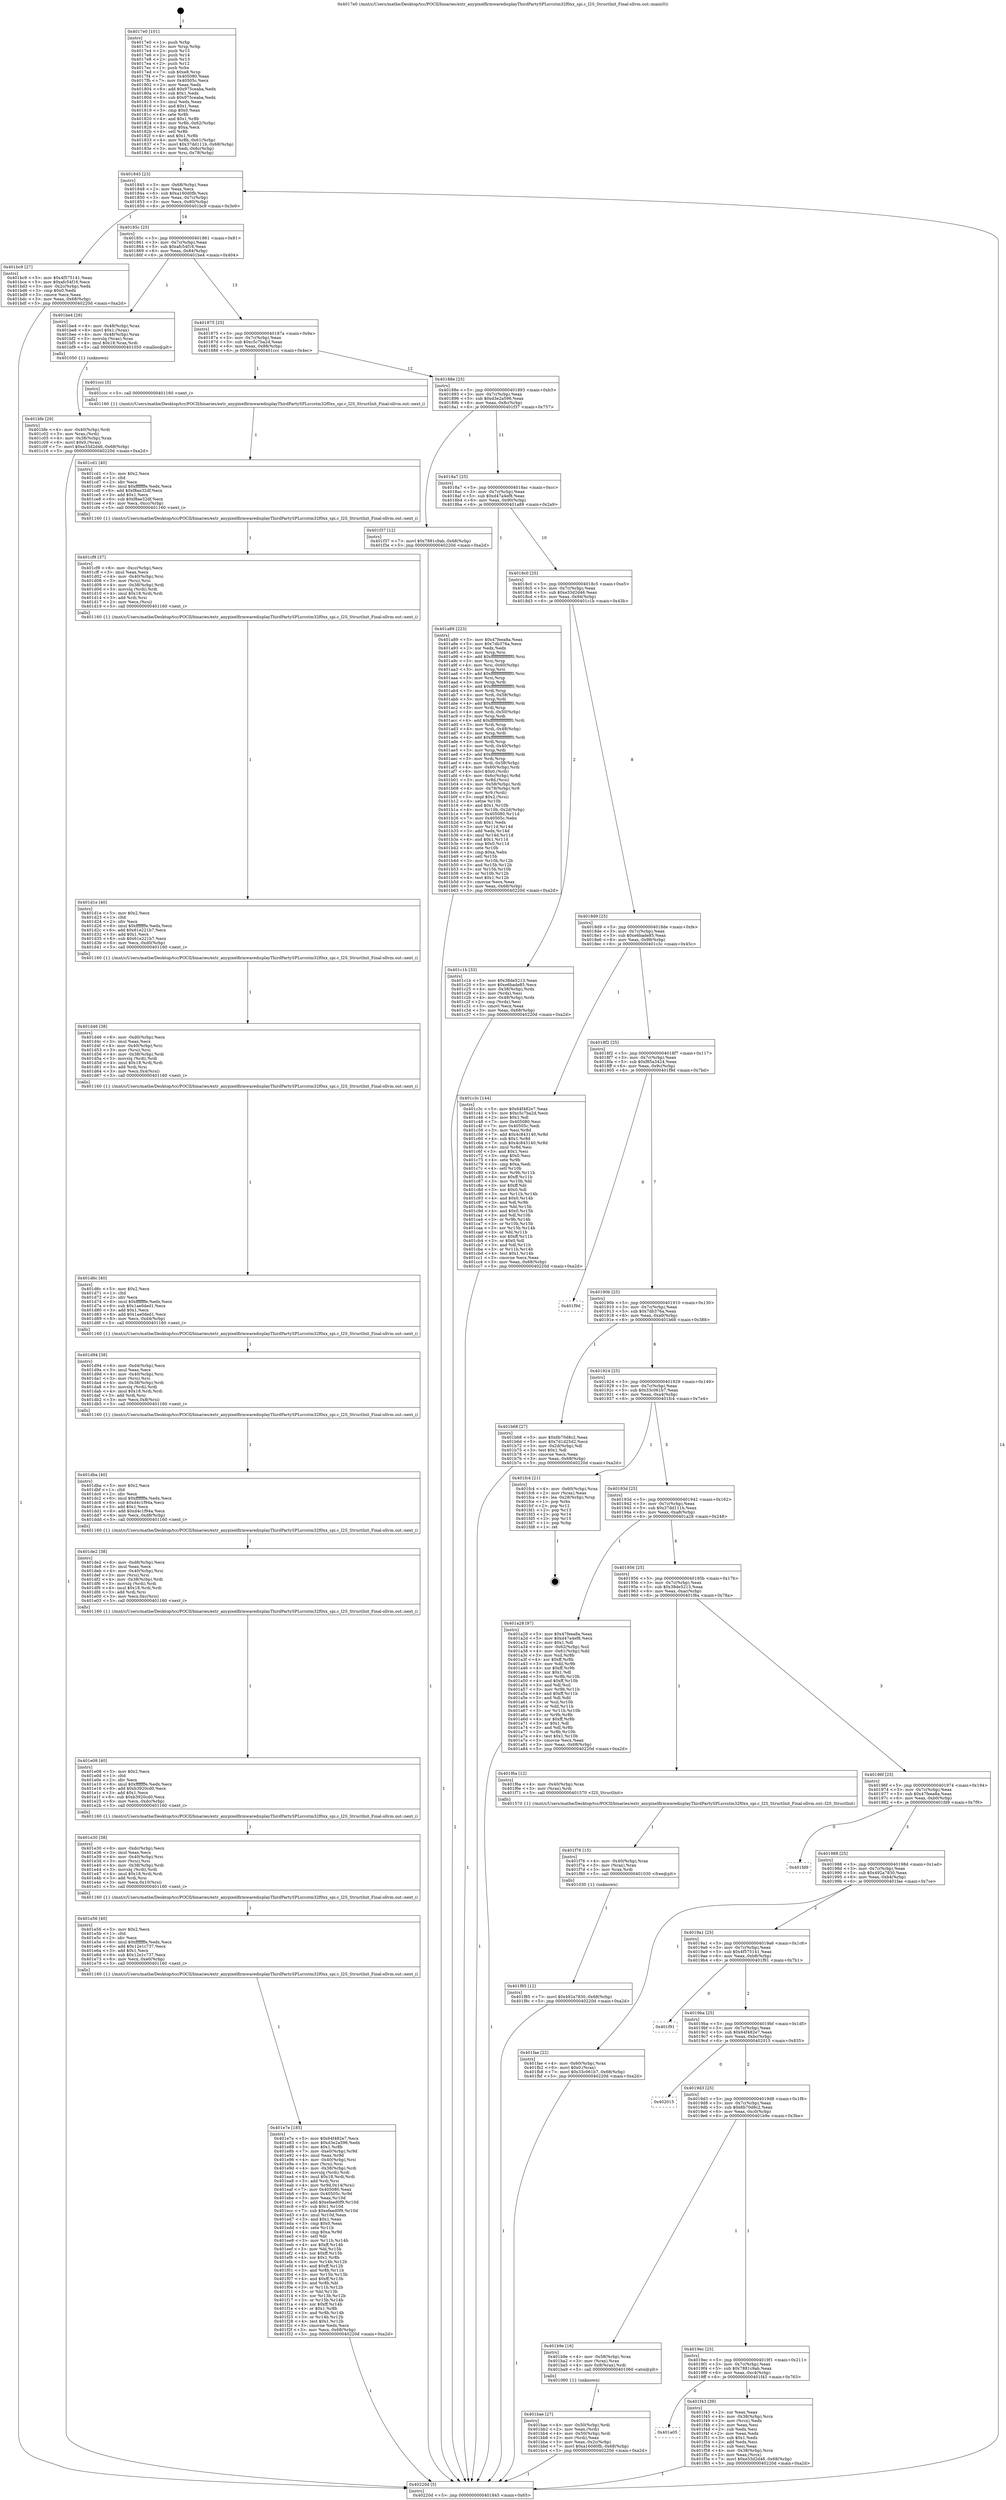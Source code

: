 digraph "0x4017e0" {
  label = "0x4017e0 (/mnt/c/Users/mathe/Desktop/tcc/POCII/binaries/extr_anypixelfirmwaredisplayThirdPartySPLsrcstm32f0xx_spi.c_I2S_StructInit_Final-ollvm.out::main(0))"
  labelloc = "t"
  node[shape=record]

  Entry [label="",width=0.3,height=0.3,shape=circle,fillcolor=black,style=filled]
  "0x401845" [label="{
     0x401845 [23]\l
     | [instrs]\l
     &nbsp;&nbsp;0x401845 \<+3\>: mov -0x68(%rbp),%eax\l
     &nbsp;&nbsp;0x401848 \<+2\>: mov %eax,%ecx\l
     &nbsp;&nbsp;0x40184a \<+6\>: sub $0xa160d0fb,%ecx\l
     &nbsp;&nbsp;0x401850 \<+3\>: mov %eax,-0x7c(%rbp)\l
     &nbsp;&nbsp;0x401853 \<+3\>: mov %ecx,-0x80(%rbp)\l
     &nbsp;&nbsp;0x401856 \<+6\>: je 0000000000401bc9 \<main+0x3e9\>\l
  }"]
  "0x401bc9" [label="{
     0x401bc9 [27]\l
     | [instrs]\l
     &nbsp;&nbsp;0x401bc9 \<+5\>: mov $0x4f575141,%eax\l
     &nbsp;&nbsp;0x401bce \<+5\>: mov $0xafc54f16,%ecx\l
     &nbsp;&nbsp;0x401bd3 \<+3\>: mov -0x2c(%rbp),%edx\l
     &nbsp;&nbsp;0x401bd6 \<+3\>: cmp $0x0,%edx\l
     &nbsp;&nbsp;0x401bd9 \<+3\>: cmove %ecx,%eax\l
     &nbsp;&nbsp;0x401bdc \<+3\>: mov %eax,-0x68(%rbp)\l
     &nbsp;&nbsp;0x401bdf \<+5\>: jmp 000000000040220d \<main+0xa2d\>\l
  }"]
  "0x40185c" [label="{
     0x40185c [25]\l
     | [instrs]\l
     &nbsp;&nbsp;0x40185c \<+5\>: jmp 0000000000401861 \<main+0x81\>\l
     &nbsp;&nbsp;0x401861 \<+3\>: mov -0x7c(%rbp),%eax\l
     &nbsp;&nbsp;0x401864 \<+5\>: sub $0xafc54f16,%eax\l
     &nbsp;&nbsp;0x401869 \<+6\>: mov %eax,-0x84(%rbp)\l
     &nbsp;&nbsp;0x40186f \<+6\>: je 0000000000401be4 \<main+0x404\>\l
  }"]
  Exit [label="",width=0.3,height=0.3,shape=circle,fillcolor=black,style=filled,peripheries=2]
  "0x401be4" [label="{
     0x401be4 [26]\l
     | [instrs]\l
     &nbsp;&nbsp;0x401be4 \<+4\>: mov -0x48(%rbp),%rax\l
     &nbsp;&nbsp;0x401be8 \<+6\>: movl $0x1,(%rax)\l
     &nbsp;&nbsp;0x401bee \<+4\>: mov -0x48(%rbp),%rax\l
     &nbsp;&nbsp;0x401bf2 \<+3\>: movslq (%rax),%rax\l
     &nbsp;&nbsp;0x401bf5 \<+4\>: imul $0x18,%rax,%rdi\l
     &nbsp;&nbsp;0x401bf9 \<+5\>: call 0000000000401050 \<malloc@plt\>\l
     | [calls]\l
     &nbsp;&nbsp;0x401050 \{1\} (unknown)\l
  }"]
  "0x401875" [label="{
     0x401875 [25]\l
     | [instrs]\l
     &nbsp;&nbsp;0x401875 \<+5\>: jmp 000000000040187a \<main+0x9a\>\l
     &nbsp;&nbsp;0x40187a \<+3\>: mov -0x7c(%rbp),%eax\l
     &nbsp;&nbsp;0x40187d \<+5\>: sub $0xc5c7ba2d,%eax\l
     &nbsp;&nbsp;0x401882 \<+6\>: mov %eax,-0x88(%rbp)\l
     &nbsp;&nbsp;0x401888 \<+6\>: je 0000000000401ccc \<main+0x4ec\>\l
  }"]
  "0x401f85" [label="{
     0x401f85 [12]\l
     | [instrs]\l
     &nbsp;&nbsp;0x401f85 \<+7\>: movl $0x492a7830,-0x68(%rbp)\l
     &nbsp;&nbsp;0x401f8c \<+5\>: jmp 000000000040220d \<main+0xa2d\>\l
  }"]
  "0x401ccc" [label="{
     0x401ccc [5]\l
     | [instrs]\l
     &nbsp;&nbsp;0x401ccc \<+5\>: call 0000000000401160 \<next_i\>\l
     | [calls]\l
     &nbsp;&nbsp;0x401160 \{1\} (/mnt/c/Users/mathe/Desktop/tcc/POCII/binaries/extr_anypixelfirmwaredisplayThirdPartySPLsrcstm32f0xx_spi.c_I2S_StructInit_Final-ollvm.out::next_i)\l
  }"]
  "0x40188e" [label="{
     0x40188e [25]\l
     | [instrs]\l
     &nbsp;&nbsp;0x40188e \<+5\>: jmp 0000000000401893 \<main+0xb3\>\l
     &nbsp;&nbsp;0x401893 \<+3\>: mov -0x7c(%rbp),%eax\l
     &nbsp;&nbsp;0x401896 \<+5\>: sub $0xd3e2a596,%eax\l
     &nbsp;&nbsp;0x40189b \<+6\>: mov %eax,-0x8c(%rbp)\l
     &nbsp;&nbsp;0x4018a1 \<+6\>: je 0000000000401f37 \<main+0x757\>\l
  }"]
  "0x401f76" [label="{
     0x401f76 [15]\l
     | [instrs]\l
     &nbsp;&nbsp;0x401f76 \<+4\>: mov -0x40(%rbp),%rax\l
     &nbsp;&nbsp;0x401f7a \<+3\>: mov (%rax),%rax\l
     &nbsp;&nbsp;0x401f7d \<+3\>: mov %rax,%rdi\l
     &nbsp;&nbsp;0x401f80 \<+5\>: call 0000000000401030 \<free@plt\>\l
     | [calls]\l
     &nbsp;&nbsp;0x401030 \{1\} (unknown)\l
  }"]
  "0x401f37" [label="{
     0x401f37 [12]\l
     | [instrs]\l
     &nbsp;&nbsp;0x401f37 \<+7\>: movl $0x7881c9ab,-0x68(%rbp)\l
     &nbsp;&nbsp;0x401f3e \<+5\>: jmp 000000000040220d \<main+0xa2d\>\l
  }"]
  "0x4018a7" [label="{
     0x4018a7 [25]\l
     | [instrs]\l
     &nbsp;&nbsp;0x4018a7 \<+5\>: jmp 00000000004018ac \<main+0xcc\>\l
     &nbsp;&nbsp;0x4018ac \<+3\>: mov -0x7c(%rbp),%eax\l
     &nbsp;&nbsp;0x4018af \<+5\>: sub $0xd47a4ef8,%eax\l
     &nbsp;&nbsp;0x4018b4 \<+6\>: mov %eax,-0x90(%rbp)\l
     &nbsp;&nbsp;0x4018ba \<+6\>: je 0000000000401a89 \<main+0x2a9\>\l
  }"]
  "0x401a05" [label="{
     0x401a05\l
  }", style=dashed]
  "0x401a89" [label="{
     0x401a89 [223]\l
     | [instrs]\l
     &nbsp;&nbsp;0x401a89 \<+5\>: mov $0x47feea8a,%eax\l
     &nbsp;&nbsp;0x401a8e \<+5\>: mov $0x7db376a,%ecx\l
     &nbsp;&nbsp;0x401a93 \<+2\>: xor %edx,%edx\l
     &nbsp;&nbsp;0x401a95 \<+3\>: mov %rsp,%rsi\l
     &nbsp;&nbsp;0x401a98 \<+4\>: add $0xfffffffffffffff0,%rsi\l
     &nbsp;&nbsp;0x401a9c \<+3\>: mov %rsi,%rsp\l
     &nbsp;&nbsp;0x401a9f \<+4\>: mov %rsi,-0x60(%rbp)\l
     &nbsp;&nbsp;0x401aa3 \<+3\>: mov %rsp,%rsi\l
     &nbsp;&nbsp;0x401aa6 \<+4\>: add $0xfffffffffffffff0,%rsi\l
     &nbsp;&nbsp;0x401aaa \<+3\>: mov %rsi,%rsp\l
     &nbsp;&nbsp;0x401aad \<+3\>: mov %rsp,%rdi\l
     &nbsp;&nbsp;0x401ab0 \<+4\>: add $0xfffffffffffffff0,%rdi\l
     &nbsp;&nbsp;0x401ab4 \<+3\>: mov %rdi,%rsp\l
     &nbsp;&nbsp;0x401ab7 \<+4\>: mov %rdi,-0x58(%rbp)\l
     &nbsp;&nbsp;0x401abb \<+3\>: mov %rsp,%rdi\l
     &nbsp;&nbsp;0x401abe \<+4\>: add $0xfffffffffffffff0,%rdi\l
     &nbsp;&nbsp;0x401ac2 \<+3\>: mov %rdi,%rsp\l
     &nbsp;&nbsp;0x401ac5 \<+4\>: mov %rdi,-0x50(%rbp)\l
     &nbsp;&nbsp;0x401ac9 \<+3\>: mov %rsp,%rdi\l
     &nbsp;&nbsp;0x401acc \<+4\>: add $0xfffffffffffffff0,%rdi\l
     &nbsp;&nbsp;0x401ad0 \<+3\>: mov %rdi,%rsp\l
     &nbsp;&nbsp;0x401ad3 \<+4\>: mov %rdi,-0x48(%rbp)\l
     &nbsp;&nbsp;0x401ad7 \<+3\>: mov %rsp,%rdi\l
     &nbsp;&nbsp;0x401ada \<+4\>: add $0xfffffffffffffff0,%rdi\l
     &nbsp;&nbsp;0x401ade \<+3\>: mov %rdi,%rsp\l
     &nbsp;&nbsp;0x401ae1 \<+4\>: mov %rdi,-0x40(%rbp)\l
     &nbsp;&nbsp;0x401ae5 \<+3\>: mov %rsp,%rdi\l
     &nbsp;&nbsp;0x401ae8 \<+4\>: add $0xfffffffffffffff0,%rdi\l
     &nbsp;&nbsp;0x401aec \<+3\>: mov %rdi,%rsp\l
     &nbsp;&nbsp;0x401aef \<+4\>: mov %rdi,-0x38(%rbp)\l
     &nbsp;&nbsp;0x401af3 \<+4\>: mov -0x60(%rbp),%rdi\l
     &nbsp;&nbsp;0x401af7 \<+6\>: movl $0x0,(%rdi)\l
     &nbsp;&nbsp;0x401afd \<+4\>: mov -0x6c(%rbp),%r8d\l
     &nbsp;&nbsp;0x401b01 \<+3\>: mov %r8d,(%rsi)\l
     &nbsp;&nbsp;0x401b04 \<+4\>: mov -0x58(%rbp),%rdi\l
     &nbsp;&nbsp;0x401b08 \<+4\>: mov -0x78(%rbp),%r9\l
     &nbsp;&nbsp;0x401b0c \<+3\>: mov %r9,(%rdi)\l
     &nbsp;&nbsp;0x401b0f \<+3\>: cmpl $0x2,(%rsi)\l
     &nbsp;&nbsp;0x401b12 \<+4\>: setne %r10b\l
     &nbsp;&nbsp;0x401b16 \<+4\>: and $0x1,%r10b\l
     &nbsp;&nbsp;0x401b1a \<+4\>: mov %r10b,-0x2d(%rbp)\l
     &nbsp;&nbsp;0x401b1e \<+8\>: mov 0x405080,%r11d\l
     &nbsp;&nbsp;0x401b26 \<+7\>: mov 0x40505c,%ebx\l
     &nbsp;&nbsp;0x401b2d \<+3\>: sub $0x1,%edx\l
     &nbsp;&nbsp;0x401b30 \<+3\>: mov %r11d,%r14d\l
     &nbsp;&nbsp;0x401b33 \<+3\>: add %edx,%r14d\l
     &nbsp;&nbsp;0x401b36 \<+4\>: imul %r14d,%r11d\l
     &nbsp;&nbsp;0x401b3a \<+4\>: and $0x1,%r11d\l
     &nbsp;&nbsp;0x401b3e \<+4\>: cmp $0x0,%r11d\l
     &nbsp;&nbsp;0x401b42 \<+4\>: sete %r10b\l
     &nbsp;&nbsp;0x401b46 \<+3\>: cmp $0xa,%ebx\l
     &nbsp;&nbsp;0x401b49 \<+4\>: setl %r15b\l
     &nbsp;&nbsp;0x401b4d \<+3\>: mov %r10b,%r12b\l
     &nbsp;&nbsp;0x401b50 \<+3\>: and %r15b,%r12b\l
     &nbsp;&nbsp;0x401b53 \<+3\>: xor %r15b,%r10b\l
     &nbsp;&nbsp;0x401b56 \<+3\>: or %r10b,%r12b\l
     &nbsp;&nbsp;0x401b59 \<+4\>: test $0x1,%r12b\l
     &nbsp;&nbsp;0x401b5d \<+3\>: cmovne %ecx,%eax\l
     &nbsp;&nbsp;0x401b60 \<+3\>: mov %eax,-0x68(%rbp)\l
     &nbsp;&nbsp;0x401b63 \<+5\>: jmp 000000000040220d \<main+0xa2d\>\l
  }"]
  "0x4018c0" [label="{
     0x4018c0 [25]\l
     | [instrs]\l
     &nbsp;&nbsp;0x4018c0 \<+5\>: jmp 00000000004018c5 \<main+0xe5\>\l
     &nbsp;&nbsp;0x4018c5 \<+3\>: mov -0x7c(%rbp),%eax\l
     &nbsp;&nbsp;0x4018c8 \<+5\>: sub $0xe33d2d46,%eax\l
     &nbsp;&nbsp;0x4018cd \<+6\>: mov %eax,-0x94(%rbp)\l
     &nbsp;&nbsp;0x4018d3 \<+6\>: je 0000000000401c1b \<main+0x43b\>\l
  }"]
  "0x401f43" [label="{
     0x401f43 [39]\l
     | [instrs]\l
     &nbsp;&nbsp;0x401f43 \<+2\>: xor %eax,%eax\l
     &nbsp;&nbsp;0x401f45 \<+4\>: mov -0x38(%rbp),%rcx\l
     &nbsp;&nbsp;0x401f49 \<+2\>: mov (%rcx),%edx\l
     &nbsp;&nbsp;0x401f4b \<+2\>: mov %eax,%esi\l
     &nbsp;&nbsp;0x401f4d \<+2\>: sub %edx,%esi\l
     &nbsp;&nbsp;0x401f4f \<+2\>: mov %eax,%edx\l
     &nbsp;&nbsp;0x401f51 \<+3\>: sub $0x1,%edx\l
     &nbsp;&nbsp;0x401f54 \<+2\>: add %edx,%esi\l
     &nbsp;&nbsp;0x401f56 \<+2\>: sub %esi,%eax\l
     &nbsp;&nbsp;0x401f58 \<+4\>: mov -0x38(%rbp),%rcx\l
     &nbsp;&nbsp;0x401f5c \<+2\>: mov %eax,(%rcx)\l
     &nbsp;&nbsp;0x401f5e \<+7\>: movl $0xe33d2d46,-0x68(%rbp)\l
     &nbsp;&nbsp;0x401f65 \<+5\>: jmp 000000000040220d \<main+0xa2d\>\l
  }"]
  "0x401c1b" [label="{
     0x401c1b [33]\l
     | [instrs]\l
     &nbsp;&nbsp;0x401c1b \<+5\>: mov $0x38de5213,%eax\l
     &nbsp;&nbsp;0x401c20 \<+5\>: mov $0xe6bade85,%ecx\l
     &nbsp;&nbsp;0x401c25 \<+4\>: mov -0x38(%rbp),%rdx\l
     &nbsp;&nbsp;0x401c29 \<+2\>: mov (%rdx),%esi\l
     &nbsp;&nbsp;0x401c2b \<+4\>: mov -0x48(%rbp),%rdx\l
     &nbsp;&nbsp;0x401c2f \<+2\>: cmp (%rdx),%esi\l
     &nbsp;&nbsp;0x401c31 \<+3\>: cmovl %ecx,%eax\l
     &nbsp;&nbsp;0x401c34 \<+3\>: mov %eax,-0x68(%rbp)\l
     &nbsp;&nbsp;0x401c37 \<+5\>: jmp 000000000040220d \<main+0xa2d\>\l
  }"]
  "0x4018d9" [label="{
     0x4018d9 [25]\l
     | [instrs]\l
     &nbsp;&nbsp;0x4018d9 \<+5\>: jmp 00000000004018de \<main+0xfe\>\l
     &nbsp;&nbsp;0x4018de \<+3\>: mov -0x7c(%rbp),%eax\l
     &nbsp;&nbsp;0x4018e1 \<+5\>: sub $0xe6bade85,%eax\l
     &nbsp;&nbsp;0x4018e6 \<+6\>: mov %eax,-0x98(%rbp)\l
     &nbsp;&nbsp;0x4018ec \<+6\>: je 0000000000401c3c \<main+0x45c\>\l
  }"]
  "0x401e7e" [label="{
     0x401e7e [185]\l
     | [instrs]\l
     &nbsp;&nbsp;0x401e7e \<+5\>: mov $0x64f482e7,%ecx\l
     &nbsp;&nbsp;0x401e83 \<+5\>: mov $0xd3e2a596,%edx\l
     &nbsp;&nbsp;0x401e88 \<+3\>: mov $0x1,%r8b\l
     &nbsp;&nbsp;0x401e8b \<+7\>: mov -0xe0(%rbp),%r9d\l
     &nbsp;&nbsp;0x401e92 \<+4\>: imul %eax,%r9d\l
     &nbsp;&nbsp;0x401e96 \<+4\>: mov -0x40(%rbp),%rsi\l
     &nbsp;&nbsp;0x401e9a \<+3\>: mov (%rsi),%rsi\l
     &nbsp;&nbsp;0x401e9d \<+4\>: mov -0x38(%rbp),%rdi\l
     &nbsp;&nbsp;0x401ea1 \<+3\>: movslq (%rdi),%rdi\l
     &nbsp;&nbsp;0x401ea4 \<+4\>: imul $0x18,%rdi,%rdi\l
     &nbsp;&nbsp;0x401ea8 \<+3\>: add %rdi,%rsi\l
     &nbsp;&nbsp;0x401eab \<+4\>: mov %r9d,0x14(%rsi)\l
     &nbsp;&nbsp;0x401eaf \<+7\>: mov 0x405080,%eax\l
     &nbsp;&nbsp;0x401eb6 \<+8\>: mov 0x40505c,%r9d\l
     &nbsp;&nbsp;0x401ebe \<+3\>: mov %eax,%r10d\l
     &nbsp;&nbsp;0x401ec1 \<+7\>: add $0xefaed0f9,%r10d\l
     &nbsp;&nbsp;0x401ec8 \<+4\>: sub $0x1,%r10d\l
     &nbsp;&nbsp;0x401ecc \<+7\>: sub $0xefaed0f9,%r10d\l
     &nbsp;&nbsp;0x401ed3 \<+4\>: imul %r10d,%eax\l
     &nbsp;&nbsp;0x401ed7 \<+3\>: and $0x1,%eax\l
     &nbsp;&nbsp;0x401eda \<+3\>: cmp $0x0,%eax\l
     &nbsp;&nbsp;0x401edd \<+4\>: sete %r11b\l
     &nbsp;&nbsp;0x401ee1 \<+4\>: cmp $0xa,%r9d\l
     &nbsp;&nbsp;0x401ee5 \<+3\>: setl %bl\l
     &nbsp;&nbsp;0x401ee8 \<+3\>: mov %r11b,%r14b\l
     &nbsp;&nbsp;0x401eeb \<+4\>: xor $0xff,%r14b\l
     &nbsp;&nbsp;0x401eef \<+3\>: mov %bl,%r15b\l
     &nbsp;&nbsp;0x401ef2 \<+4\>: xor $0xff,%r15b\l
     &nbsp;&nbsp;0x401ef6 \<+4\>: xor $0x1,%r8b\l
     &nbsp;&nbsp;0x401efa \<+3\>: mov %r14b,%r12b\l
     &nbsp;&nbsp;0x401efd \<+4\>: and $0xff,%r12b\l
     &nbsp;&nbsp;0x401f01 \<+3\>: and %r8b,%r11b\l
     &nbsp;&nbsp;0x401f04 \<+3\>: mov %r15b,%r13b\l
     &nbsp;&nbsp;0x401f07 \<+4\>: and $0xff,%r13b\l
     &nbsp;&nbsp;0x401f0b \<+3\>: and %r8b,%bl\l
     &nbsp;&nbsp;0x401f0e \<+3\>: or %r11b,%r12b\l
     &nbsp;&nbsp;0x401f11 \<+3\>: or %bl,%r13b\l
     &nbsp;&nbsp;0x401f14 \<+3\>: xor %r13b,%r12b\l
     &nbsp;&nbsp;0x401f17 \<+3\>: or %r15b,%r14b\l
     &nbsp;&nbsp;0x401f1a \<+4\>: xor $0xff,%r14b\l
     &nbsp;&nbsp;0x401f1e \<+4\>: or $0x1,%r8b\l
     &nbsp;&nbsp;0x401f22 \<+3\>: and %r8b,%r14b\l
     &nbsp;&nbsp;0x401f25 \<+3\>: or %r14b,%r12b\l
     &nbsp;&nbsp;0x401f28 \<+4\>: test $0x1,%r12b\l
     &nbsp;&nbsp;0x401f2c \<+3\>: cmovne %edx,%ecx\l
     &nbsp;&nbsp;0x401f2f \<+3\>: mov %ecx,-0x68(%rbp)\l
     &nbsp;&nbsp;0x401f32 \<+5\>: jmp 000000000040220d \<main+0xa2d\>\l
  }"]
  "0x401c3c" [label="{
     0x401c3c [144]\l
     | [instrs]\l
     &nbsp;&nbsp;0x401c3c \<+5\>: mov $0x64f482e7,%eax\l
     &nbsp;&nbsp;0x401c41 \<+5\>: mov $0xc5c7ba2d,%ecx\l
     &nbsp;&nbsp;0x401c46 \<+2\>: mov $0x1,%dl\l
     &nbsp;&nbsp;0x401c48 \<+7\>: mov 0x405080,%esi\l
     &nbsp;&nbsp;0x401c4f \<+7\>: mov 0x40505c,%edi\l
     &nbsp;&nbsp;0x401c56 \<+3\>: mov %esi,%r8d\l
     &nbsp;&nbsp;0x401c59 \<+7\>: add $0x4c843140,%r8d\l
     &nbsp;&nbsp;0x401c60 \<+4\>: sub $0x1,%r8d\l
     &nbsp;&nbsp;0x401c64 \<+7\>: sub $0x4c843140,%r8d\l
     &nbsp;&nbsp;0x401c6b \<+4\>: imul %r8d,%esi\l
     &nbsp;&nbsp;0x401c6f \<+3\>: and $0x1,%esi\l
     &nbsp;&nbsp;0x401c72 \<+3\>: cmp $0x0,%esi\l
     &nbsp;&nbsp;0x401c75 \<+4\>: sete %r9b\l
     &nbsp;&nbsp;0x401c79 \<+3\>: cmp $0xa,%edi\l
     &nbsp;&nbsp;0x401c7c \<+4\>: setl %r10b\l
     &nbsp;&nbsp;0x401c80 \<+3\>: mov %r9b,%r11b\l
     &nbsp;&nbsp;0x401c83 \<+4\>: xor $0xff,%r11b\l
     &nbsp;&nbsp;0x401c87 \<+3\>: mov %r10b,%bl\l
     &nbsp;&nbsp;0x401c8a \<+3\>: xor $0xff,%bl\l
     &nbsp;&nbsp;0x401c8d \<+3\>: xor $0x0,%dl\l
     &nbsp;&nbsp;0x401c90 \<+3\>: mov %r11b,%r14b\l
     &nbsp;&nbsp;0x401c93 \<+4\>: and $0x0,%r14b\l
     &nbsp;&nbsp;0x401c97 \<+3\>: and %dl,%r9b\l
     &nbsp;&nbsp;0x401c9a \<+3\>: mov %bl,%r15b\l
     &nbsp;&nbsp;0x401c9d \<+4\>: and $0x0,%r15b\l
     &nbsp;&nbsp;0x401ca1 \<+3\>: and %dl,%r10b\l
     &nbsp;&nbsp;0x401ca4 \<+3\>: or %r9b,%r14b\l
     &nbsp;&nbsp;0x401ca7 \<+3\>: or %r10b,%r15b\l
     &nbsp;&nbsp;0x401caa \<+3\>: xor %r15b,%r14b\l
     &nbsp;&nbsp;0x401cad \<+3\>: or %bl,%r11b\l
     &nbsp;&nbsp;0x401cb0 \<+4\>: xor $0xff,%r11b\l
     &nbsp;&nbsp;0x401cb4 \<+3\>: or $0x0,%dl\l
     &nbsp;&nbsp;0x401cb7 \<+3\>: and %dl,%r11b\l
     &nbsp;&nbsp;0x401cba \<+3\>: or %r11b,%r14b\l
     &nbsp;&nbsp;0x401cbd \<+4\>: test $0x1,%r14b\l
     &nbsp;&nbsp;0x401cc1 \<+3\>: cmovne %ecx,%eax\l
     &nbsp;&nbsp;0x401cc4 \<+3\>: mov %eax,-0x68(%rbp)\l
     &nbsp;&nbsp;0x401cc7 \<+5\>: jmp 000000000040220d \<main+0xa2d\>\l
  }"]
  "0x4018f2" [label="{
     0x4018f2 [25]\l
     | [instrs]\l
     &nbsp;&nbsp;0x4018f2 \<+5\>: jmp 00000000004018f7 \<main+0x117\>\l
     &nbsp;&nbsp;0x4018f7 \<+3\>: mov -0x7c(%rbp),%eax\l
     &nbsp;&nbsp;0x4018fa \<+5\>: sub $0xf85a3424,%eax\l
     &nbsp;&nbsp;0x4018ff \<+6\>: mov %eax,-0x9c(%rbp)\l
     &nbsp;&nbsp;0x401905 \<+6\>: je 0000000000401f9d \<main+0x7bd\>\l
  }"]
  "0x401e56" [label="{
     0x401e56 [40]\l
     | [instrs]\l
     &nbsp;&nbsp;0x401e56 \<+5\>: mov $0x2,%ecx\l
     &nbsp;&nbsp;0x401e5b \<+1\>: cltd\l
     &nbsp;&nbsp;0x401e5c \<+2\>: idiv %ecx\l
     &nbsp;&nbsp;0x401e5e \<+6\>: imul $0xfffffffe,%edx,%ecx\l
     &nbsp;&nbsp;0x401e64 \<+6\>: add $0x12e1c737,%ecx\l
     &nbsp;&nbsp;0x401e6a \<+3\>: add $0x1,%ecx\l
     &nbsp;&nbsp;0x401e6d \<+6\>: sub $0x12e1c737,%ecx\l
     &nbsp;&nbsp;0x401e73 \<+6\>: mov %ecx,-0xe0(%rbp)\l
     &nbsp;&nbsp;0x401e79 \<+5\>: call 0000000000401160 \<next_i\>\l
     | [calls]\l
     &nbsp;&nbsp;0x401160 \{1\} (/mnt/c/Users/mathe/Desktop/tcc/POCII/binaries/extr_anypixelfirmwaredisplayThirdPartySPLsrcstm32f0xx_spi.c_I2S_StructInit_Final-ollvm.out::next_i)\l
  }"]
  "0x401f9d" [label="{
     0x401f9d\l
  }", style=dashed]
  "0x40190b" [label="{
     0x40190b [25]\l
     | [instrs]\l
     &nbsp;&nbsp;0x40190b \<+5\>: jmp 0000000000401910 \<main+0x130\>\l
     &nbsp;&nbsp;0x401910 \<+3\>: mov -0x7c(%rbp),%eax\l
     &nbsp;&nbsp;0x401913 \<+5\>: sub $0x7db376a,%eax\l
     &nbsp;&nbsp;0x401918 \<+6\>: mov %eax,-0xa0(%rbp)\l
     &nbsp;&nbsp;0x40191e \<+6\>: je 0000000000401b68 \<main+0x388\>\l
  }"]
  "0x401e30" [label="{
     0x401e30 [38]\l
     | [instrs]\l
     &nbsp;&nbsp;0x401e30 \<+6\>: mov -0xdc(%rbp),%ecx\l
     &nbsp;&nbsp;0x401e36 \<+3\>: imul %eax,%ecx\l
     &nbsp;&nbsp;0x401e39 \<+4\>: mov -0x40(%rbp),%rsi\l
     &nbsp;&nbsp;0x401e3d \<+3\>: mov (%rsi),%rsi\l
     &nbsp;&nbsp;0x401e40 \<+4\>: mov -0x38(%rbp),%rdi\l
     &nbsp;&nbsp;0x401e44 \<+3\>: movslq (%rdi),%rdi\l
     &nbsp;&nbsp;0x401e47 \<+4\>: imul $0x18,%rdi,%rdi\l
     &nbsp;&nbsp;0x401e4b \<+3\>: add %rdi,%rsi\l
     &nbsp;&nbsp;0x401e4e \<+3\>: mov %ecx,0x10(%rsi)\l
     &nbsp;&nbsp;0x401e51 \<+5\>: call 0000000000401160 \<next_i\>\l
     | [calls]\l
     &nbsp;&nbsp;0x401160 \{1\} (/mnt/c/Users/mathe/Desktop/tcc/POCII/binaries/extr_anypixelfirmwaredisplayThirdPartySPLsrcstm32f0xx_spi.c_I2S_StructInit_Final-ollvm.out::next_i)\l
  }"]
  "0x401b68" [label="{
     0x401b68 [27]\l
     | [instrs]\l
     &nbsp;&nbsp;0x401b68 \<+5\>: mov $0x6b70d8c2,%eax\l
     &nbsp;&nbsp;0x401b6d \<+5\>: mov $0x7d1d25d2,%ecx\l
     &nbsp;&nbsp;0x401b72 \<+3\>: mov -0x2d(%rbp),%dl\l
     &nbsp;&nbsp;0x401b75 \<+3\>: test $0x1,%dl\l
     &nbsp;&nbsp;0x401b78 \<+3\>: cmovne %ecx,%eax\l
     &nbsp;&nbsp;0x401b7b \<+3\>: mov %eax,-0x68(%rbp)\l
     &nbsp;&nbsp;0x401b7e \<+5\>: jmp 000000000040220d \<main+0xa2d\>\l
  }"]
  "0x401924" [label="{
     0x401924 [25]\l
     | [instrs]\l
     &nbsp;&nbsp;0x401924 \<+5\>: jmp 0000000000401929 \<main+0x149\>\l
     &nbsp;&nbsp;0x401929 \<+3\>: mov -0x7c(%rbp),%eax\l
     &nbsp;&nbsp;0x40192c \<+5\>: sub $0x33c061b7,%eax\l
     &nbsp;&nbsp;0x401931 \<+6\>: mov %eax,-0xa4(%rbp)\l
     &nbsp;&nbsp;0x401937 \<+6\>: je 0000000000401fc4 \<main+0x7e4\>\l
  }"]
  "0x401e08" [label="{
     0x401e08 [40]\l
     | [instrs]\l
     &nbsp;&nbsp;0x401e08 \<+5\>: mov $0x2,%ecx\l
     &nbsp;&nbsp;0x401e0d \<+1\>: cltd\l
     &nbsp;&nbsp;0x401e0e \<+2\>: idiv %ecx\l
     &nbsp;&nbsp;0x401e10 \<+6\>: imul $0xfffffffe,%edx,%ecx\l
     &nbsp;&nbsp;0x401e16 \<+6\>: add $0xb3920cd0,%ecx\l
     &nbsp;&nbsp;0x401e1c \<+3\>: add $0x1,%ecx\l
     &nbsp;&nbsp;0x401e1f \<+6\>: sub $0xb3920cd0,%ecx\l
     &nbsp;&nbsp;0x401e25 \<+6\>: mov %ecx,-0xdc(%rbp)\l
     &nbsp;&nbsp;0x401e2b \<+5\>: call 0000000000401160 \<next_i\>\l
     | [calls]\l
     &nbsp;&nbsp;0x401160 \{1\} (/mnt/c/Users/mathe/Desktop/tcc/POCII/binaries/extr_anypixelfirmwaredisplayThirdPartySPLsrcstm32f0xx_spi.c_I2S_StructInit_Final-ollvm.out::next_i)\l
  }"]
  "0x401fc4" [label="{
     0x401fc4 [21]\l
     | [instrs]\l
     &nbsp;&nbsp;0x401fc4 \<+4\>: mov -0x60(%rbp),%rax\l
     &nbsp;&nbsp;0x401fc8 \<+2\>: mov (%rax),%eax\l
     &nbsp;&nbsp;0x401fca \<+4\>: lea -0x28(%rbp),%rsp\l
     &nbsp;&nbsp;0x401fce \<+1\>: pop %rbx\l
     &nbsp;&nbsp;0x401fcf \<+2\>: pop %r12\l
     &nbsp;&nbsp;0x401fd1 \<+2\>: pop %r13\l
     &nbsp;&nbsp;0x401fd3 \<+2\>: pop %r14\l
     &nbsp;&nbsp;0x401fd5 \<+2\>: pop %r15\l
     &nbsp;&nbsp;0x401fd7 \<+1\>: pop %rbp\l
     &nbsp;&nbsp;0x401fd8 \<+1\>: ret\l
  }"]
  "0x40193d" [label="{
     0x40193d [25]\l
     | [instrs]\l
     &nbsp;&nbsp;0x40193d \<+5\>: jmp 0000000000401942 \<main+0x162\>\l
     &nbsp;&nbsp;0x401942 \<+3\>: mov -0x7c(%rbp),%eax\l
     &nbsp;&nbsp;0x401945 \<+5\>: sub $0x37dd111b,%eax\l
     &nbsp;&nbsp;0x40194a \<+6\>: mov %eax,-0xa8(%rbp)\l
     &nbsp;&nbsp;0x401950 \<+6\>: je 0000000000401a28 \<main+0x248\>\l
  }"]
  "0x401de2" [label="{
     0x401de2 [38]\l
     | [instrs]\l
     &nbsp;&nbsp;0x401de2 \<+6\>: mov -0xd8(%rbp),%ecx\l
     &nbsp;&nbsp;0x401de8 \<+3\>: imul %eax,%ecx\l
     &nbsp;&nbsp;0x401deb \<+4\>: mov -0x40(%rbp),%rsi\l
     &nbsp;&nbsp;0x401def \<+3\>: mov (%rsi),%rsi\l
     &nbsp;&nbsp;0x401df2 \<+4\>: mov -0x38(%rbp),%rdi\l
     &nbsp;&nbsp;0x401df6 \<+3\>: movslq (%rdi),%rdi\l
     &nbsp;&nbsp;0x401df9 \<+4\>: imul $0x18,%rdi,%rdi\l
     &nbsp;&nbsp;0x401dfd \<+3\>: add %rdi,%rsi\l
     &nbsp;&nbsp;0x401e00 \<+3\>: mov %ecx,0xc(%rsi)\l
     &nbsp;&nbsp;0x401e03 \<+5\>: call 0000000000401160 \<next_i\>\l
     | [calls]\l
     &nbsp;&nbsp;0x401160 \{1\} (/mnt/c/Users/mathe/Desktop/tcc/POCII/binaries/extr_anypixelfirmwaredisplayThirdPartySPLsrcstm32f0xx_spi.c_I2S_StructInit_Final-ollvm.out::next_i)\l
  }"]
  "0x401a28" [label="{
     0x401a28 [97]\l
     | [instrs]\l
     &nbsp;&nbsp;0x401a28 \<+5\>: mov $0x47feea8a,%eax\l
     &nbsp;&nbsp;0x401a2d \<+5\>: mov $0xd47a4ef8,%ecx\l
     &nbsp;&nbsp;0x401a32 \<+2\>: mov $0x1,%dl\l
     &nbsp;&nbsp;0x401a34 \<+4\>: mov -0x62(%rbp),%sil\l
     &nbsp;&nbsp;0x401a38 \<+4\>: mov -0x61(%rbp),%dil\l
     &nbsp;&nbsp;0x401a3c \<+3\>: mov %sil,%r8b\l
     &nbsp;&nbsp;0x401a3f \<+4\>: xor $0xff,%r8b\l
     &nbsp;&nbsp;0x401a43 \<+3\>: mov %dil,%r9b\l
     &nbsp;&nbsp;0x401a46 \<+4\>: xor $0xff,%r9b\l
     &nbsp;&nbsp;0x401a4a \<+3\>: xor $0x1,%dl\l
     &nbsp;&nbsp;0x401a4d \<+3\>: mov %r8b,%r10b\l
     &nbsp;&nbsp;0x401a50 \<+4\>: and $0xff,%r10b\l
     &nbsp;&nbsp;0x401a54 \<+3\>: and %dl,%sil\l
     &nbsp;&nbsp;0x401a57 \<+3\>: mov %r9b,%r11b\l
     &nbsp;&nbsp;0x401a5a \<+4\>: and $0xff,%r11b\l
     &nbsp;&nbsp;0x401a5e \<+3\>: and %dl,%dil\l
     &nbsp;&nbsp;0x401a61 \<+3\>: or %sil,%r10b\l
     &nbsp;&nbsp;0x401a64 \<+3\>: or %dil,%r11b\l
     &nbsp;&nbsp;0x401a67 \<+3\>: xor %r11b,%r10b\l
     &nbsp;&nbsp;0x401a6a \<+3\>: or %r9b,%r8b\l
     &nbsp;&nbsp;0x401a6d \<+4\>: xor $0xff,%r8b\l
     &nbsp;&nbsp;0x401a71 \<+3\>: or $0x1,%dl\l
     &nbsp;&nbsp;0x401a74 \<+3\>: and %dl,%r8b\l
     &nbsp;&nbsp;0x401a77 \<+3\>: or %r8b,%r10b\l
     &nbsp;&nbsp;0x401a7a \<+4\>: test $0x1,%r10b\l
     &nbsp;&nbsp;0x401a7e \<+3\>: cmovne %ecx,%eax\l
     &nbsp;&nbsp;0x401a81 \<+3\>: mov %eax,-0x68(%rbp)\l
     &nbsp;&nbsp;0x401a84 \<+5\>: jmp 000000000040220d \<main+0xa2d\>\l
  }"]
  "0x401956" [label="{
     0x401956 [25]\l
     | [instrs]\l
     &nbsp;&nbsp;0x401956 \<+5\>: jmp 000000000040195b \<main+0x17b\>\l
     &nbsp;&nbsp;0x40195b \<+3\>: mov -0x7c(%rbp),%eax\l
     &nbsp;&nbsp;0x40195e \<+5\>: sub $0x38de5213,%eax\l
     &nbsp;&nbsp;0x401963 \<+6\>: mov %eax,-0xac(%rbp)\l
     &nbsp;&nbsp;0x401969 \<+6\>: je 0000000000401f6a \<main+0x78a\>\l
  }"]
  "0x40220d" [label="{
     0x40220d [5]\l
     | [instrs]\l
     &nbsp;&nbsp;0x40220d \<+5\>: jmp 0000000000401845 \<main+0x65\>\l
  }"]
  "0x4017e0" [label="{
     0x4017e0 [101]\l
     | [instrs]\l
     &nbsp;&nbsp;0x4017e0 \<+1\>: push %rbp\l
     &nbsp;&nbsp;0x4017e1 \<+3\>: mov %rsp,%rbp\l
     &nbsp;&nbsp;0x4017e4 \<+2\>: push %r15\l
     &nbsp;&nbsp;0x4017e6 \<+2\>: push %r14\l
     &nbsp;&nbsp;0x4017e8 \<+2\>: push %r13\l
     &nbsp;&nbsp;0x4017ea \<+2\>: push %r12\l
     &nbsp;&nbsp;0x4017ec \<+1\>: push %rbx\l
     &nbsp;&nbsp;0x4017ed \<+7\>: sub $0xe8,%rsp\l
     &nbsp;&nbsp;0x4017f4 \<+7\>: mov 0x405080,%eax\l
     &nbsp;&nbsp;0x4017fb \<+7\>: mov 0x40505c,%ecx\l
     &nbsp;&nbsp;0x401802 \<+2\>: mov %eax,%edx\l
     &nbsp;&nbsp;0x401804 \<+6\>: add $0x975ceaba,%edx\l
     &nbsp;&nbsp;0x40180a \<+3\>: sub $0x1,%edx\l
     &nbsp;&nbsp;0x40180d \<+6\>: sub $0x975ceaba,%edx\l
     &nbsp;&nbsp;0x401813 \<+3\>: imul %edx,%eax\l
     &nbsp;&nbsp;0x401816 \<+3\>: and $0x1,%eax\l
     &nbsp;&nbsp;0x401819 \<+3\>: cmp $0x0,%eax\l
     &nbsp;&nbsp;0x40181c \<+4\>: sete %r8b\l
     &nbsp;&nbsp;0x401820 \<+4\>: and $0x1,%r8b\l
     &nbsp;&nbsp;0x401824 \<+4\>: mov %r8b,-0x62(%rbp)\l
     &nbsp;&nbsp;0x401828 \<+3\>: cmp $0xa,%ecx\l
     &nbsp;&nbsp;0x40182b \<+4\>: setl %r8b\l
     &nbsp;&nbsp;0x40182f \<+4\>: and $0x1,%r8b\l
     &nbsp;&nbsp;0x401833 \<+4\>: mov %r8b,-0x61(%rbp)\l
     &nbsp;&nbsp;0x401837 \<+7\>: movl $0x37dd111b,-0x68(%rbp)\l
     &nbsp;&nbsp;0x40183e \<+3\>: mov %edi,-0x6c(%rbp)\l
     &nbsp;&nbsp;0x401841 \<+4\>: mov %rsi,-0x78(%rbp)\l
  }"]
  "0x401dba" [label="{
     0x401dba [40]\l
     | [instrs]\l
     &nbsp;&nbsp;0x401dba \<+5\>: mov $0x2,%ecx\l
     &nbsp;&nbsp;0x401dbf \<+1\>: cltd\l
     &nbsp;&nbsp;0x401dc0 \<+2\>: idiv %ecx\l
     &nbsp;&nbsp;0x401dc2 \<+6\>: imul $0xfffffffe,%edx,%ecx\l
     &nbsp;&nbsp;0x401dc8 \<+6\>: sub $0xd4c1f94a,%ecx\l
     &nbsp;&nbsp;0x401dce \<+3\>: add $0x1,%ecx\l
     &nbsp;&nbsp;0x401dd1 \<+6\>: add $0xd4c1f94a,%ecx\l
     &nbsp;&nbsp;0x401dd7 \<+6\>: mov %ecx,-0xd8(%rbp)\l
     &nbsp;&nbsp;0x401ddd \<+5\>: call 0000000000401160 \<next_i\>\l
     | [calls]\l
     &nbsp;&nbsp;0x401160 \{1\} (/mnt/c/Users/mathe/Desktop/tcc/POCII/binaries/extr_anypixelfirmwaredisplayThirdPartySPLsrcstm32f0xx_spi.c_I2S_StructInit_Final-ollvm.out::next_i)\l
  }"]
  "0x401f6a" [label="{
     0x401f6a [12]\l
     | [instrs]\l
     &nbsp;&nbsp;0x401f6a \<+4\>: mov -0x40(%rbp),%rax\l
     &nbsp;&nbsp;0x401f6e \<+3\>: mov (%rax),%rdi\l
     &nbsp;&nbsp;0x401f71 \<+5\>: call 0000000000401570 \<I2S_StructInit\>\l
     | [calls]\l
     &nbsp;&nbsp;0x401570 \{1\} (/mnt/c/Users/mathe/Desktop/tcc/POCII/binaries/extr_anypixelfirmwaredisplayThirdPartySPLsrcstm32f0xx_spi.c_I2S_StructInit_Final-ollvm.out::I2S_StructInit)\l
  }"]
  "0x40196f" [label="{
     0x40196f [25]\l
     | [instrs]\l
     &nbsp;&nbsp;0x40196f \<+5\>: jmp 0000000000401974 \<main+0x194\>\l
     &nbsp;&nbsp;0x401974 \<+3\>: mov -0x7c(%rbp),%eax\l
     &nbsp;&nbsp;0x401977 \<+5\>: sub $0x47feea8a,%eax\l
     &nbsp;&nbsp;0x40197c \<+6\>: mov %eax,-0xb0(%rbp)\l
     &nbsp;&nbsp;0x401982 \<+6\>: je 0000000000401fd9 \<main+0x7f9\>\l
  }"]
  "0x401d94" [label="{
     0x401d94 [38]\l
     | [instrs]\l
     &nbsp;&nbsp;0x401d94 \<+6\>: mov -0xd4(%rbp),%ecx\l
     &nbsp;&nbsp;0x401d9a \<+3\>: imul %eax,%ecx\l
     &nbsp;&nbsp;0x401d9d \<+4\>: mov -0x40(%rbp),%rsi\l
     &nbsp;&nbsp;0x401da1 \<+3\>: mov (%rsi),%rsi\l
     &nbsp;&nbsp;0x401da4 \<+4\>: mov -0x38(%rbp),%rdi\l
     &nbsp;&nbsp;0x401da8 \<+3\>: movslq (%rdi),%rdi\l
     &nbsp;&nbsp;0x401dab \<+4\>: imul $0x18,%rdi,%rdi\l
     &nbsp;&nbsp;0x401daf \<+3\>: add %rdi,%rsi\l
     &nbsp;&nbsp;0x401db2 \<+3\>: mov %ecx,0x8(%rsi)\l
     &nbsp;&nbsp;0x401db5 \<+5\>: call 0000000000401160 \<next_i\>\l
     | [calls]\l
     &nbsp;&nbsp;0x401160 \{1\} (/mnt/c/Users/mathe/Desktop/tcc/POCII/binaries/extr_anypixelfirmwaredisplayThirdPartySPLsrcstm32f0xx_spi.c_I2S_StructInit_Final-ollvm.out::next_i)\l
  }"]
  "0x401fd9" [label="{
     0x401fd9\l
  }", style=dashed]
  "0x401988" [label="{
     0x401988 [25]\l
     | [instrs]\l
     &nbsp;&nbsp;0x401988 \<+5\>: jmp 000000000040198d \<main+0x1ad\>\l
     &nbsp;&nbsp;0x40198d \<+3\>: mov -0x7c(%rbp),%eax\l
     &nbsp;&nbsp;0x401990 \<+5\>: sub $0x492a7830,%eax\l
     &nbsp;&nbsp;0x401995 \<+6\>: mov %eax,-0xb4(%rbp)\l
     &nbsp;&nbsp;0x40199b \<+6\>: je 0000000000401fae \<main+0x7ce\>\l
  }"]
  "0x401d6c" [label="{
     0x401d6c [40]\l
     | [instrs]\l
     &nbsp;&nbsp;0x401d6c \<+5\>: mov $0x2,%ecx\l
     &nbsp;&nbsp;0x401d71 \<+1\>: cltd\l
     &nbsp;&nbsp;0x401d72 \<+2\>: idiv %ecx\l
     &nbsp;&nbsp;0x401d74 \<+6\>: imul $0xfffffffe,%edx,%ecx\l
     &nbsp;&nbsp;0x401d7a \<+6\>: sub $0x1ae0ded1,%ecx\l
     &nbsp;&nbsp;0x401d80 \<+3\>: add $0x1,%ecx\l
     &nbsp;&nbsp;0x401d83 \<+6\>: add $0x1ae0ded1,%ecx\l
     &nbsp;&nbsp;0x401d89 \<+6\>: mov %ecx,-0xd4(%rbp)\l
     &nbsp;&nbsp;0x401d8f \<+5\>: call 0000000000401160 \<next_i\>\l
     | [calls]\l
     &nbsp;&nbsp;0x401160 \{1\} (/mnt/c/Users/mathe/Desktop/tcc/POCII/binaries/extr_anypixelfirmwaredisplayThirdPartySPLsrcstm32f0xx_spi.c_I2S_StructInit_Final-ollvm.out::next_i)\l
  }"]
  "0x401fae" [label="{
     0x401fae [22]\l
     | [instrs]\l
     &nbsp;&nbsp;0x401fae \<+4\>: mov -0x60(%rbp),%rax\l
     &nbsp;&nbsp;0x401fb2 \<+6\>: movl $0x0,(%rax)\l
     &nbsp;&nbsp;0x401fb8 \<+7\>: movl $0x33c061b7,-0x68(%rbp)\l
     &nbsp;&nbsp;0x401fbf \<+5\>: jmp 000000000040220d \<main+0xa2d\>\l
  }"]
  "0x4019a1" [label="{
     0x4019a1 [25]\l
     | [instrs]\l
     &nbsp;&nbsp;0x4019a1 \<+5\>: jmp 00000000004019a6 \<main+0x1c6\>\l
     &nbsp;&nbsp;0x4019a6 \<+3\>: mov -0x7c(%rbp),%eax\l
     &nbsp;&nbsp;0x4019a9 \<+5\>: sub $0x4f575141,%eax\l
     &nbsp;&nbsp;0x4019ae \<+6\>: mov %eax,-0xb8(%rbp)\l
     &nbsp;&nbsp;0x4019b4 \<+6\>: je 0000000000401f91 \<main+0x7b1\>\l
  }"]
  "0x401d46" [label="{
     0x401d46 [38]\l
     | [instrs]\l
     &nbsp;&nbsp;0x401d46 \<+6\>: mov -0xd0(%rbp),%ecx\l
     &nbsp;&nbsp;0x401d4c \<+3\>: imul %eax,%ecx\l
     &nbsp;&nbsp;0x401d4f \<+4\>: mov -0x40(%rbp),%rsi\l
     &nbsp;&nbsp;0x401d53 \<+3\>: mov (%rsi),%rsi\l
     &nbsp;&nbsp;0x401d56 \<+4\>: mov -0x38(%rbp),%rdi\l
     &nbsp;&nbsp;0x401d5a \<+3\>: movslq (%rdi),%rdi\l
     &nbsp;&nbsp;0x401d5d \<+4\>: imul $0x18,%rdi,%rdi\l
     &nbsp;&nbsp;0x401d61 \<+3\>: add %rdi,%rsi\l
     &nbsp;&nbsp;0x401d64 \<+3\>: mov %ecx,0x4(%rsi)\l
     &nbsp;&nbsp;0x401d67 \<+5\>: call 0000000000401160 \<next_i\>\l
     | [calls]\l
     &nbsp;&nbsp;0x401160 \{1\} (/mnt/c/Users/mathe/Desktop/tcc/POCII/binaries/extr_anypixelfirmwaredisplayThirdPartySPLsrcstm32f0xx_spi.c_I2S_StructInit_Final-ollvm.out::next_i)\l
  }"]
  "0x401f91" [label="{
     0x401f91\l
  }", style=dashed]
  "0x4019ba" [label="{
     0x4019ba [25]\l
     | [instrs]\l
     &nbsp;&nbsp;0x4019ba \<+5\>: jmp 00000000004019bf \<main+0x1df\>\l
     &nbsp;&nbsp;0x4019bf \<+3\>: mov -0x7c(%rbp),%eax\l
     &nbsp;&nbsp;0x4019c2 \<+5\>: sub $0x64f482e7,%eax\l
     &nbsp;&nbsp;0x4019c7 \<+6\>: mov %eax,-0xbc(%rbp)\l
     &nbsp;&nbsp;0x4019cd \<+6\>: je 0000000000402015 \<main+0x835\>\l
  }"]
  "0x401d1e" [label="{
     0x401d1e [40]\l
     | [instrs]\l
     &nbsp;&nbsp;0x401d1e \<+5\>: mov $0x2,%ecx\l
     &nbsp;&nbsp;0x401d23 \<+1\>: cltd\l
     &nbsp;&nbsp;0x401d24 \<+2\>: idiv %ecx\l
     &nbsp;&nbsp;0x401d26 \<+6\>: imul $0xfffffffe,%edx,%ecx\l
     &nbsp;&nbsp;0x401d2c \<+6\>: add $0x61e221b7,%ecx\l
     &nbsp;&nbsp;0x401d32 \<+3\>: add $0x1,%ecx\l
     &nbsp;&nbsp;0x401d35 \<+6\>: sub $0x61e221b7,%ecx\l
     &nbsp;&nbsp;0x401d3b \<+6\>: mov %ecx,-0xd0(%rbp)\l
     &nbsp;&nbsp;0x401d41 \<+5\>: call 0000000000401160 \<next_i\>\l
     | [calls]\l
     &nbsp;&nbsp;0x401160 \{1\} (/mnt/c/Users/mathe/Desktop/tcc/POCII/binaries/extr_anypixelfirmwaredisplayThirdPartySPLsrcstm32f0xx_spi.c_I2S_StructInit_Final-ollvm.out::next_i)\l
  }"]
  "0x402015" [label="{
     0x402015\l
  }", style=dashed]
  "0x4019d3" [label="{
     0x4019d3 [25]\l
     | [instrs]\l
     &nbsp;&nbsp;0x4019d3 \<+5\>: jmp 00000000004019d8 \<main+0x1f8\>\l
     &nbsp;&nbsp;0x4019d8 \<+3\>: mov -0x7c(%rbp),%eax\l
     &nbsp;&nbsp;0x4019db \<+5\>: sub $0x6b70d8c2,%eax\l
     &nbsp;&nbsp;0x4019e0 \<+6\>: mov %eax,-0xc0(%rbp)\l
     &nbsp;&nbsp;0x4019e6 \<+6\>: je 0000000000401b9e \<main+0x3be\>\l
  }"]
  "0x401cf9" [label="{
     0x401cf9 [37]\l
     | [instrs]\l
     &nbsp;&nbsp;0x401cf9 \<+6\>: mov -0xcc(%rbp),%ecx\l
     &nbsp;&nbsp;0x401cff \<+3\>: imul %eax,%ecx\l
     &nbsp;&nbsp;0x401d02 \<+4\>: mov -0x40(%rbp),%rsi\l
     &nbsp;&nbsp;0x401d06 \<+3\>: mov (%rsi),%rsi\l
     &nbsp;&nbsp;0x401d09 \<+4\>: mov -0x38(%rbp),%rdi\l
     &nbsp;&nbsp;0x401d0d \<+3\>: movslq (%rdi),%rdi\l
     &nbsp;&nbsp;0x401d10 \<+4\>: imul $0x18,%rdi,%rdi\l
     &nbsp;&nbsp;0x401d14 \<+3\>: add %rdi,%rsi\l
     &nbsp;&nbsp;0x401d17 \<+2\>: mov %ecx,(%rsi)\l
     &nbsp;&nbsp;0x401d19 \<+5\>: call 0000000000401160 \<next_i\>\l
     | [calls]\l
     &nbsp;&nbsp;0x401160 \{1\} (/mnt/c/Users/mathe/Desktop/tcc/POCII/binaries/extr_anypixelfirmwaredisplayThirdPartySPLsrcstm32f0xx_spi.c_I2S_StructInit_Final-ollvm.out::next_i)\l
  }"]
  "0x401b9e" [label="{
     0x401b9e [16]\l
     | [instrs]\l
     &nbsp;&nbsp;0x401b9e \<+4\>: mov -0x58(%rbp),%rax\l
     &nbsp;&nbsp;0x401ba2 \<+3\>: mov (%rax),%rax\l
     &nbsp;&nbsp;0x401ba5 \<+4\>: mov 0x8(%rax),%rdi\l
     &nbsp;&nbsp;0x401ba9 \<+5\>: call 0000000000401060 \<atoi@plt\>\l
     | [calls]\l
     &nbsp;&nbsp;0x401060 \{1\} (unknown)\l
  }"]
  "0x4019ec" [label="{
     0x4019ec [25]\l
     | [instrs]\l
     &nbsp;&nbsp;0x4019ec \<+5\>: jmp 00000000004019f1 \<main+0x211\>\l
     &nbsp;&nbsp;0x4019f1 \<+3\>: mov -0x7c(%rbp),%eax\l
     &nbsp;&nbsp;0x4019f4 \<+5\>: sub $0x7881c9ab,%eax\l
     &nbsp;&nbsp;0x4019f9 \<+6\>: mov %eax,-0xc4(%rbp)\l
     &nbsp;&nbsp;0x4019ff \<+6\>: je 0000000000401f43 \<main+0x763\>\l
  }"]
  "0x401bae" [label="{
     0x401bae [27]\l
     | [instrs]\l
     &nbsp;&nbsp;0x401bae \<+4\>: mov -0x50(%rbp),%rdi\l
     &nbsp;&nbsp;0x401bb2 \<+2\>: mov %eax,(%rdi)\l
     &nbsp;&nbsp;0x401bb4 \<+4\>: mov -0x50(%rbp),%rdi\l
     &nbsp;&nbsp;0x401bb8 \<+2\>: mov (%rdi),%eax\l
     &nbsp;&nbsp;0x401bba \<+3\>: mov %eax,-0x2c(%rbp)\l
     &nbsp;&nbsp;0x401bbd \<+7\>: movl $0xa160d0fb,-0x68(%rbp)\l
     &nbsp;&nbsp;0x401bc4 \<+5\>: jmp 000000000040220d \<main+0xa2d\>\l
  }"]
  "0x401bfe" [label="{
     0x401bfe [29]\l
     | [instrs]\l
     &nbsp;&nbsp;0x401bfe \<+4\>: mov -0x40(%rbp),%rdi\l
     &nbsp;&nbsp;0x401c02 \<+3\>: mov %rax,(%rdi)\l
     &nbsp;&nbsp;0x401c05 \<+4\>: mov -0x38(%rbp),%rax\l
     &nbsp;&nbsp;0x401c09 \<+6\>: movl $0x0,(%rax)\l
     &nbsp;&nbsp;0x401c0f \<+7\>: movl $0xe33d2d46,-0x68(%rbp)\l
     &nbsp;&nbsp;0x401c16 \<+5\>: jmp 000000000040220d \<main+0xa2d\>\l
  }"]
  "0x401cd1" [label="{
     0x401cd1 [40]\l
     | [instrs]\l
     &nbsp;&nbsp;0x401cd1 \<+5\>: mov $0x2,%ecx\l
     &nbsp;&nbsp;0x401cd6 \<+1\>: cltd\l
     &nbsp;&nbsp;0x401cd7 \<+2\>: idiv %ecx\l
     &nbsp;&nbsp;0x401cd9 \<+6\>: imul $0xfffffffe,%edx,%ecx\l
     &nbsp;&nbsp;0x401cdf \<+6\>: add $0xf8ae32df,%ecx\l
     &nbsp;&nbsp;0x401ce5 \<+3\>: add $0x1,%ecx\l
     &nbsp;&nbsp;0x401ce8 \<+6\>: sub $0xf8ae32df,%ecx\l
     &nbsp;&nbsp;0x401cee \<+6\>: mov %ecx,-0xcc(%rbp)\l
     &nbsp;&nbsp;0x401cf4 \<+5\>: call 0000000000401160 \<next_i\>\l
     | [calls]\l
     &nbsp;&nbsp;0x401160 \{1\} (/mnt/c/Users/mathe/Desktop/tcc/POCII/binaries/extr_anypixelfirmwaredisplayThirdPartySPLsrcstm32f0xx_spi.c_I2S_StructInit_Final-ollvm.out::next_i)\l
  }"]
  Entry -> "0x4017e0" [label=" 1"]
  "0x401845" -> "0x401bc9" [label=" 1"]
  "0x401845" -> "0x40185c" [label=" 14"]
  "0x401fc4" -> Exit [label=" 1"]
  "0x40185c" -> "0x401be4" [label=" 1"]
  "0x40185c" -> "0x401875" [label=" 13"]
  "0x401fae" -> "0x40220d" [label=" 1"]
  "0x401875" -> "0x401ccc" [label=" 1"]
  "0x401875" -> "0x40188e" [label=" 12"]
  "0x401f85" -> "0x40220d" [label=" 1"]
  "0x40188e" -> "0x401f37" [label=" 1"]
  "0x40188e" -> "0x4018a7" [label=" 11"]
  "0x401f76" -> "0x401f85" [label=" 1"]
  "0x4018a7" -> "0x401a89" [label=" 1"]
  "0x4018a7" -> "0x4018c0" [label=" 10"]
  "0x401f6a" -> "0x401f76" [label=" 1"]
  "0x4018c0" -> "0x401c1b" [label=" 2"]
  "0x4018c0" -> "0x4018d9" [label=" 8"]
  "0x401f43" -> "0x40220d" [label=" 1"]
  "0x4018d9" -> "0x401c3c" [label=" 1"]
  "0x4018d9" -> "0x4018f2" [label=" 7"]
  "0x4019ec" -> "0x401f43" [label=" 1"]
  "0x4018f2" -> "0x401f9d" [label=" 0"]
  "0x4018f2" -> "0x40190b" [label=" 7"]
  "0x4019ec" -> "0x401a05" [label=" 0"]
  "0x40190b" -> "0x401b68" [label=" 1"]
  "0x40190b" -> "0x401924" [label=" 6"]
  "0x401f37" -> "0x40220d" [label=" 1"]
  "0x401924" -> "0x401fc4" [label=" 1"]
  "0x401924" -> "0x40193d" [label=" 5"]
  "0x401e7e" -> "0x40220d" [label=" 1"]
  "0x40193d" -> "0x401a28" [label=" 1"]
  "0x40193d" -> "0x401956" [label=" 4"]
  "0x401a28" -> "0x40220d" [label=" 1"]
  "0x4017e0" -> "0x401845" [label=" 1"]
  "0x40220d" -> "0x401845" [label=" 14"]
  "0x401a89" -> "0x40220d" [label=" 1"]
  "0x401b68" -> "0x40220d" [label=" 1"]
  "0x401e56" -> "0x401e7e" [label=" 1"]
  "0x401956" -> "0x401f6a" [label=" 1"]
  "0x401956" -> "0x40196f" [label=" 3"]
  "0x401e30" -> "0x401e56" [label=" 1"]
  "0x40196f" -> "0x401fd9" [label=" 0"]
  "0x40196f" -> "0x401988" [label=" 3"]
  "0x401e08" -> "0x401e30" [label=" 1"]
  "0x401988" -> "0x401fae" [label=" 1"]
  "0x401988" -> "0x4019a1" [label=" 2"]
  "0x401de2" -> "0x401e08" [label=" 1"]
  "0x4019a1" -> "0x401f91" [label=" 0"]
  "0x4019a1" -> "0x4019ba" [label=" 2"]
  "0x401dba" -> "0x401de2" [label=" 1"]
  "0x4019ba" -> "0x402015" [label=" 0"]
  "0x4019ba" -> "0x4019d3" [label=" 2"]
  "0x401d94" -> "0x401dba" [label=" 1"]
  "0x4019d3" -> "0x401b9e" [label=" 1"]
  "0x4019d3" -> "0x4019ec" [label=" 1"]
  "0x401b9e" -> "0x401bae" [label=" 1"]
  "0x401bae" -> "0x40220d" [label=" 1"]
  "0x401bc9" -> "0x40220d" [label=" 1"]
  "0x401be4" -> "0x401bfe" [label=" 1"]
  "0x401bfe" -> "0x40220d" [label=" 1"]
  "0x401c1b" -> "0x40220d" [label=" 2"]
  "0x401c3c" -> "0x40220d" [label=" 1"]
  "0x401ccc" -> "0x401cd1" [label=" 1"]
  "0x401cd1" -> "0x401cf9" [label=" 1"]
  "0x401cf9" -> "0x401d1e" [label=" 1"]
  "0x401d1e" -> "0x401d46" [label=" 1"]
  "0x401d46" -> "0x401d6c" [label=" 1"]
  "0x401d6c" -> "0x401d94" [label=" 1"]
}
